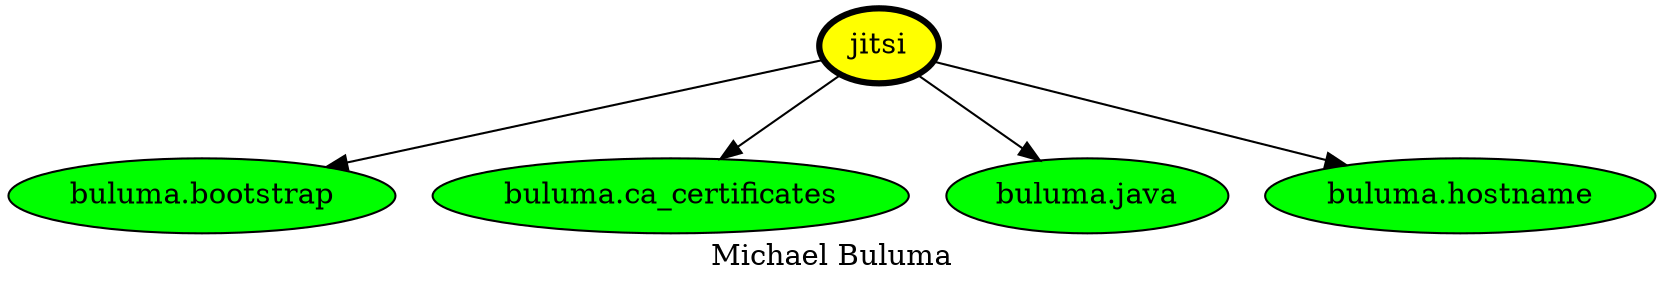 digraph PhiloDilemma {
  label = "Michael Buluma" ;
  overlap=false
  {
    "jitsi" [fillcolor=yellow style=filled penwidth=3]
    "buluma.bootstrap" [fillcolor=green style=filled]
    "buluma.ca_certificates" [fillcolor=green style=filled]
    "buluma.java" [fillcolor=green style=filled]
    "buluma.hostname" [fillcolor=green style=filled]
  }
  "jitsi" -> "buluma.bootstrap"
  "jitsi" -> "buluma.ca_certificates"
  "jitsi" -> "buluma.java"
  "jitsi" -> "buluma.hostname"
}
